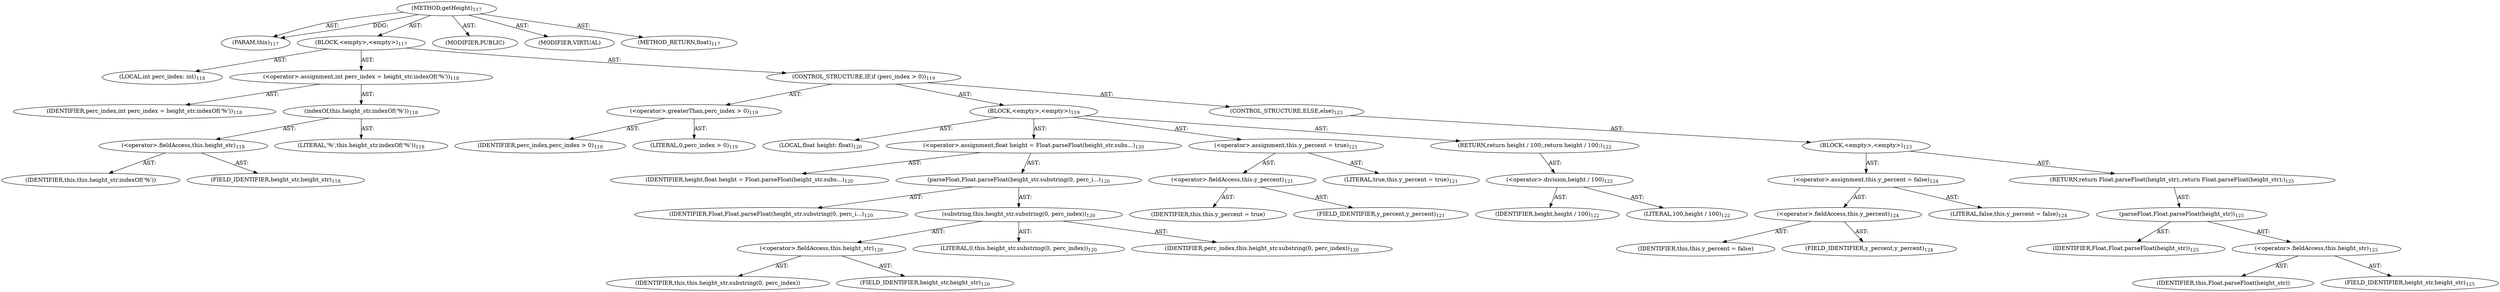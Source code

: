 digraph "getHeight" {  
"111669149702" [label = <(METHOD,getHeight)<SUB>117</SUB>> ]
"115964117004" [label = <(PARAM,this)<SUB>117</SUB>> ]
"25769803784" [label = <(BLOCK,&lt;empty&gt;,&lt;empty&gt;)<SUB>117</SUB>> ]
"94489280514" [label = <(LOCAL,int perc_index: int)<SUB>118</SUB>> ]
"30064771096" [label = <(&lt;operator&gt;.assignment,int perc_index = height_str.indexOf('%'))<SUB>118</SUB>> ]
"68719476761" [label = <(IDENTIFIER,perc_index,int perc_index = height_str.indexOf('%'))<SUB>118</SUB>> ]
"30064771097" [label = <(indexOf,this.height_str.indexOf('%'))<SUB>118</SUB>> ]
"30064771098" [label = <(&lt;operator&gt;.fieldAccess,this.height_str)<SUB>118</SUB>> ]
"68719476762" [label = <(IDENTIFIER,this,this.height_str.indexOf('%'))> ]
"55834574856" [label = <(FIELD_IDENTIFIER,height_str,height_str)<SUB>118</SUB>> ]
"90194313228" [label = <(LITERAL,'%',this.height_str.indexOf('%'))<SUB>118</SUB>> ]
"47244640258" [label = <(CONTROL_STRUCTURE,IF,if (perc_index &gt; 0))<SUB>119</SUB>> ]
"30064771099" [label = <(&lt;operator&gt;.greaterThan,perc_index &gt; 0)<SUB>119</SUB>> ]
"68719476763" [label = <(IDENTIFIER,perc_index,perc_index &gt; 0)<SUB>119</SUB>> ]
"90194313229" [label = <(LITERAL,0,perc_index &gt; 0)<SUB>119</SUB>> ]
"25769803785" [label = <(BLOCK,&lt;empty&gt;,&lt;empty&gt;)<SUB>119</SUB>> ]
"94489280515" [label = <(LOCAL,float height: float)<SUB>120</SUB>> ]
"30064771100" [label = <(&lt;operator&gt;.assignment,float height = Float.parseFloat(height_str.subs...)<SUB>120</SUB>> ]
"68719476764" [label = <(IDENTIFIER,height,float height = Float.parseFloat(height_str.subs...)<SUB>120</SUB>> ]
"30064771101" [label = <(parseFloat,Float.parseFloat(height_str.substring(0, perc_i...)<SUB>120</SUB>> ]
"68719476765" [label = <(IDENTIFIER,Float,Float.parseFloat(height_str.substring(0, perc_i...)<SUB>120</SUB>> ]
"30064771102" [label = <(substring,this.height_str.substring(0, perc_index))<SUB>120</SUB>> ]
"30064771103" [label = <(&lt;operator&gt;.fieldAccess,this.height_str)<SUB>120</SUB>> ]
"68719476766" [label = <(IDENTIFIER,this,this.height_str.substring(0, perc_index))> ]
"55834574857" [label = <(FIELD_IDENTIFIER,height_str,height_str)<SUB>120</SUB>> ]
"90194313230" [label = <(LITERAL,0,this.height_str.substring(0, perc_index))<SUB>120</SUB>> ]
"68719476767" [label = <(IDENTIFIER,perc_index,this.height_str.substring(0, perc_index))<SUB>120</SUB>> ]
"30064771104" [label = <(&lt;operator&gt;.assignment,this.y_percent = true)<SUB>121</SUB>> ]
"30064771105" [label = <(&lt;operator&gt;.fieldAccess,this.y_percent)<SUB>121</SUB>> ]
"68719476768" [label = <(IDENTIFIER,this,this.y_percent = true)> ]
"55834574858" [label = <(FIELD_IDENTIFIER,y_percent,y_percent)<SUB>121</SUB>> ]
"90194313231" [label = <(LITERAL,true,this.y_percent = true)<SUB>121</SUB>> ]
"146028888067" [label = <(RETURN,return height / 100;,return height / 100;)<SUB>122</SUB>> ]
"30064771106" [label = <(&lt;operator&gt;.division,height / 100)<SUB>122</SUB>> ]
"68719476769" [label = <(IDENTIFIER,height,height / 100)<SUB>122</SUB>> ]
"90194313232" [label = <(LITERAL,100,height / 100)<SUB>122</SUB>> ]
"47244640259" [label = <(CONTROL_STRUCTURE,ELSE,else)<SUB>123</SUB>> ]
"25769803786" [label = <(BLOCK,&lt;empty&gt;,&lt;empty&gt;)<SUB>123</SUB>> ]
"30064771107" [label = <(&lt;operator&gt;.assignment,this.y_percent = false)<SUB>124</SUB>> ]
"30064771108" [label = <(&lt;operator&gt;.fieldAccess,this.y_percent)<SUB>124</SUB>> ]
"68719476770" [label = <(IDENTIFIER,this,this.y_percent = false)> ]
"55834574859" [label = <(FIELD_IDENTIFIER,y_percent,y_percent)<SUB>124</SUB>> ]
"90194313233" [label = <(LITERAL,false,this.y_percent = false)<SUB>124</SUB>> ]
"146028888068" [label = <(RETURN,return Float.parseFloat(height_str);,return Float.parseFloat(height_str);)<SUB>125</SUB>> ]
"30064771109" [label = <(parseFloat,Float.parseFloat(height_str))<SUB>125</SUB>> ]
"68719476771" [label = <(IDENTIFIER,Float,Float.parseFloat(height_str))<SUB>125</SUB>> ]
"30064771110" [label = <(&lt;operator&gt;.fieldAccess,this.height_str)<SUB>125</SUB>> ]
"68719476772" [label = <(IDENTIFIER,this,Float.parseFloat(height_str))> ]
"55834574860" [label = <(FIELD_IDENTIFIER,height_str,height_str)<SUB>125</SUB>> ]
"133143986194" [label = <(MODIFIER,PUBLIC)> ]
"133143986195" [label = <(MODIFIER,VIRTUAL)> ]
"128849018886" [label = <(METHOD_RETURN,float)<SUB>117</SUB>> ]
  "111669149702" -> "115964117004"  [ label = "AST: "] 
  "111669149702" -> "25769803784"  [ label = "AST: "] 
  "111669149702" -> "133143986194"  [ label = "AST: "] 
  "111669149702" -> "133143986195"  [ label = "AST: "] 
  "111669149702" -> "128849018886"  [ label = "AST: "] 
  "25769803784" -> "94489280514"  [ label = "AST: "] 
  "25769803784" -> "30064771096"  [ label = "AST: "] 
  "25769803784" -> "47244640258"  [ label = "AST: "] 
  "30064771096" -> "68719476761"  [ label = "AST: "] 
  "30064771096" -> "30064771097"  [ label = "AST: "] 
  "30064771097" -> "30064771098"  [ label = "AST: "] 
  "30064771097" -> "90194313228"  [ label = "AST: "] 
  "30064771098" -> "68719476762"  [ label = "AST: "] 
  "30064771098" -> "55834574856"  [ label = "AST: "] 
  "47244640258" -> "30064771099"  [ label = "AST: "] 
  "47244640258" -> "25769803785"  [ label = "AST: "] 
  "47244640258" -> "47244640259"  [ label = "AST: "] 
  "30064771099" -> "68719476763"  [ label = "AST: "] 
  "30064771099" -> "90194313229"  [ label = "AST: "] 
  "25769803785" -> "94489280515"  [ label = "AST: "] 
  "25769803785" -> "30064771100"  [ label = "AST: "] 
  "25769803785" -> "30064771104"  [ label = "AST: "] 
  "25769803785" -> "146028888067"  [ label = "AST: "] 
  "30064771100" -> "68719476764"  [ label = "AST: "] 
  "30064771100" -> "30064771101"  [ label = "AST: "] 
  "30064771101" -> "68719476765"  [ label = "AST: "] 
  "30064771101" -> "30064771102"  [ label = "AST: "] 
  "30064771102" -> "30064771103"  [ label = "AST: "] 
  "30064771102" -> "90194313230"  [ label = "AST: "] 
  "30064771102" -> "68719476767"  [ label = "AST: "] 
  "30064771103" -> "68719476766"  [ label = "AST: "] 
  "30064771103" -> "55834574857"  [ label = "AST: "] 
  "30064771104" -> "30064771105"  [ label = "AST: "] 
  "30064771104" -> "90194313231"  [ label = "AST: "] 
  "30064771105" -> "68719476768"  [ label = "AST: "] 
  "30064771105" -> "55834574858"  [ label = "AST: "] 
  "146028888067" -> "30064771106"  [ label = "AST: "] 
  "30064771106" -> "68719476769"  [ label = "AST: "] 
  "30064771106" -> "90194313232"  [ label = "AST: "] 
  "47244640259" -> "25769803786"  [ label = "AST: "] 
  "25769803786" -> "30064771107"  [ label = "AST: "] 
  "25769803786" -> "146028888068"  [ label = "AST: "] 
  "30064771107" -> "30064771108"  [ label = "AST: "] 
  "30064771107" -> "90194313233"  [ label = "AST: "] 
  "30064771108" -> "68719476770"  [ label = "AST: "] 
  "30064771108" -> "55834574859"  [ label = "AST: "] 
  "146028888068" -> "30064771109"  [ label = "AST: "] 
  "30064771109" -> "68719476771"  [ label = "AST: "] 
  "30064771109" -> "30064771110"  [ label = "AST: "] 
  "30064771110" -> "68719476772"  [ label = "AST: "] 
  "30064771110" -> "55834574860"  [ label = "AST: "] 
  "111669149702" -> "115964117004"  [ label = "DDG: "] 
}
